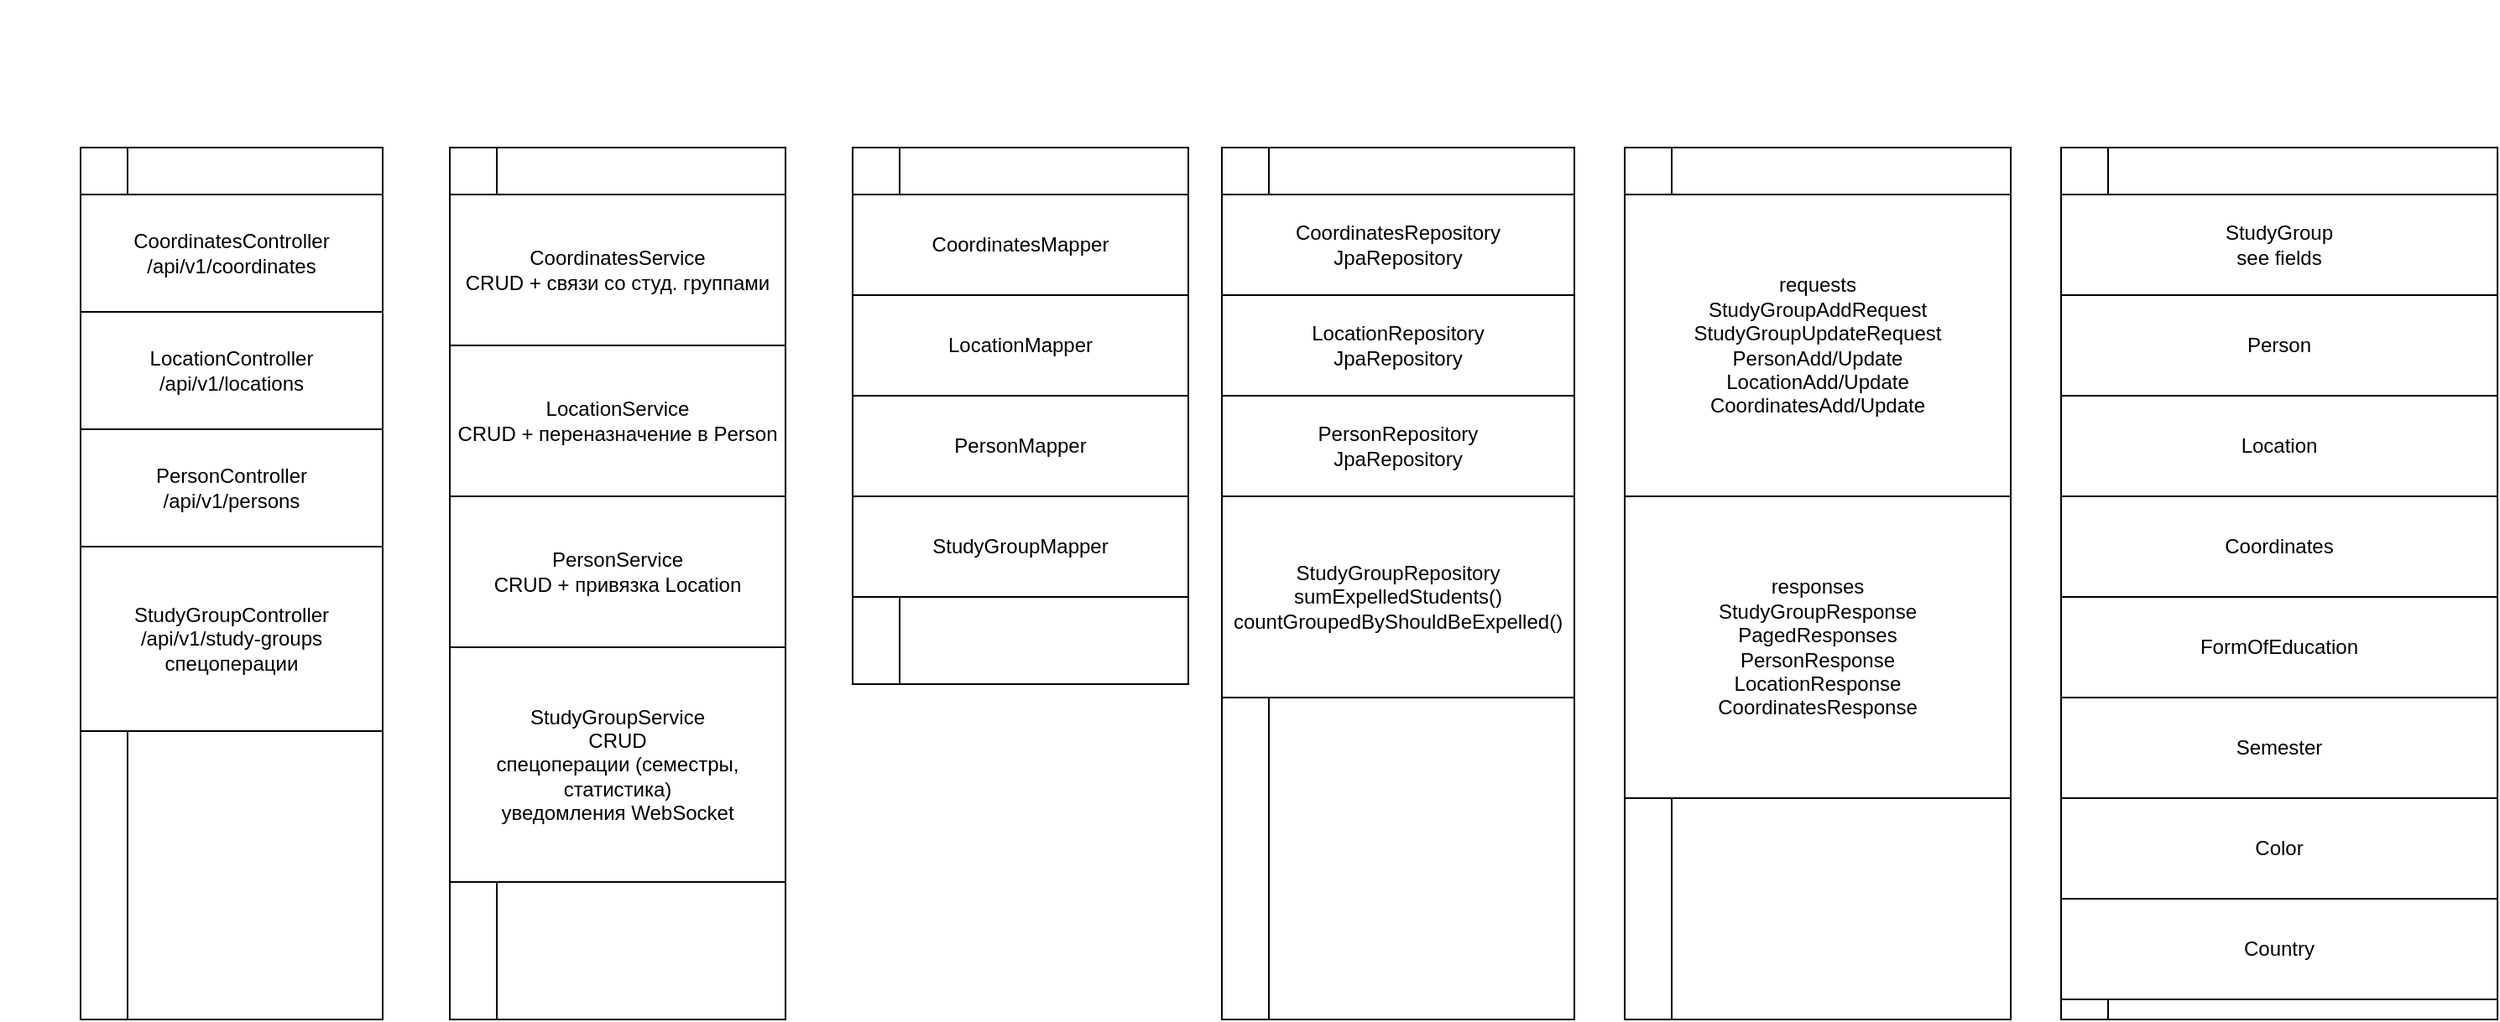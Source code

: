 <mxfile version="26.0.9">
  <diagram id="is-architecture" name="Layers">
    <mxGraphModel dx="1280" dy="720" grid="1" gridSize="10" guides="1" tooltips="1" connect="1" arrows="1" fold="1" page="1" pageScale="1" pageWidth="1600" pageHeight="1200" math="0" shadow="0">
      <root>
        <mxCell id="0" />
        <mxCell id="1" parent="0" />

        <!-- Controllers column -->
        <mxCell id="controllers" value="Controllers" style="swimlane;fontStyle=2;align=center;verticalAlign=top;horizontal=0;startSize=28;rounded=0;shadow=0;html=1;" parent="1" vertex="1">
          <mxGeometry x="40" y="80" width="180" height="520" as="geometry" />
        </mxCell>
        <mxCell id="CoordinatesController" value="CoordinatesController&lt;div&gt;/api/v1/coordinates&lt;/div&gt;" style="rounded=0;whiteSpace=wrap;html=1;" parent="controllers" vertex="1">
          <mxGeometry y="28" width="180" height="70" as="geometry" />
        </mxCell>
        <mxCell id="LocationController" value="LocationController&lt;div&gt;/api/v1/locations&lt;/div&gt;" style="rounded=0;whiteSpace=wrap;html=1;" parent="controllers" vertex="1">
          <mxGeometry y="98" width="180" height="70" as="geometry" />
        </mxCell>
        <mxCell id="PersonController" value="PersonController&lt;div&gt;/api/v1/persons&lt;/div&gt;" style="rounded=0;whiteSpace=wrap;html=1;" parent="controllers" vertex="1">
          <mxGeometry y="168" width="180" height="70" as="geometry" />
        </mxCell>
        <mxCell id="StudyGroupController" value="StudyGroupController&lt;div&gt;/api/v1/study-groups&lt;/div&gt;&lt;div&gt;спецоперации&lt;/div&gt;" style="rounded=0;whiteSpace=wrap;html=1;" parent="controllers" vertex="1">
          <mxGeometry y="238" width="180" height="110" as="geometry" />
        </mxCell>

        <!-- Services column -->
        <mxCell id="services" value="Services" style="swimlane;fontStyle=2;align=center;verticalAlign=top;horizontal=0;startSize=28;rounded=0;shadow=0;html=1;" parent="1" vertex="1">
          <mxGeometry x="260" y="80" width="200" height="520" as="geometry" />
        </mxCell>
        <mxCell id="CoordinatesService" value="CoordinatesService&lt;div&gt;CRUD + связи со студ. группами&lt;/div&gt;" style="rounded=0;whiteSpace=wrap;html=1;" parent="services" vertex="1">
          <mxGeometry y="28" width="200" height="90" as="geometry" />
        </mxCell>
        <mxCell id="LocationService" value="LocationService&lt;div&gt;CRUD + переназначение в Person&lt;/div&gt;" style="rounded=0;whiteSpace=wrap;html=1;" parent="services" vertex="1">
          <mxGeometry y="118" width="200" height="90" as="geometry" />
        </mxCell>
        <mxCell id="PersonService" value="PersonService&lt;div&gt;CRUD + привязка Location&lt;/div&gt;" style="rounded=0;whiteSpace=wrap;html=1;" parent="services" vertex="1">
          <mxGeometry y="208" width="200" height="90" as="geometry" />
        </mxCell>
        <mxCell id="StudyGroupService" value="StudyGroupService&lt;div&gt;CRUD&lt;/div&gt;&lt;div&gt;спецоперации (семестры, статистика)&lt;/div&gt;&lt;div&gt;уведомления WebSocket&lt;/div&gt;" style="rounded=0;whiteSpace=wrap;html=1;" parent="services" vertex="1">
          <mxGeometry y="298" width="200" height="140" as="geometry" />
        </mxCell>

        <!-- Mappers column -->
        <mxCell id="mappers" value="MapStruct mappers" style="swimlane;fontStyle=2;align=center;verticalAlign=top;horizontal=0;startSize=28;rounded=0;shadow=0;html=1;" parent="1" vertex="1">
          <mxGeometry x="500" y="80" width="200" height="320" as="geometry" />
        </mxCell>
        <mxCell id="CoordinatesMapper" value="CoordinatesMapper" style="rounded=0;whiteSpace=wrap;html=1;" parent="mappers" vertex="1">
          <mxGeometry y="28" width="200" height="60" as="geometry" />
        </mxCell>
        <mxCell id="LocationMapper" value="LocationMapper" style="rounded=0;whiteSpace=wrap;html=1;" parent="mappers" vertex="1">
          <mxGeometry y="88" width="200" height="60" as="geometry" />
        </mxCell>
        <mxCell id="PersonMapper" value="PersonMapper" style="rounded=0;whiteSpace=wrap;html=1;" parent="mappers" vertex="1">
          <mxGeometry y="148" width="200" height="60" as="geometry" />
        </mxCell>
        <mxCell id="StudyGroupMapper" value="StudyGroupMapper" style="rounded=0;whiteSpace=wrap;html=1;" parent="mappers" vertex="1">
          <mxGeometry y="208" width="200" height="60" as="geometry" />
        </mxCell>

        <!-- Repositories column -->
        <mxCell id="repositories" value="Repositories" style="swimlane;fontStyle=2;align=center;verticalAlign=top;horizontal=0;startSize=28;rounded=0;shadow=0;html=1;" parent="1" vertex="1">
          <mxGeometry x="720" y="80" width="210" height="520" as="geometry" />
        </mxCell>
        <mxCell id="CoordinatesRepository" value="CoordinatesRepository&lt;div&gt;JpaRepository&lt;/div&gt;" style="rounded=0;whiteSpace=wrap;html=1;" parent="repositories" vertex="1">
          <mxGeometry y="28" width="210" height="60" as="geometry" />
        </mxCell>
        <mxCell id="LocationRepository" value="LocationRepository&lt;div&gt;JpaRepository&lt;/div&gt;" style="rounded=0;whiteSpace=wrap;html=1;" parent="repositories" vertex="1">
          <mxGeometry y="88" width="210" height="60" as="geometry" />
        </mxCell>
        <mxCell id="PersonRepository" value="PersonRepository&lt;div&gt;JpaRepository&lt;/div&gt;" style="rounded=0;whiteSpace=wrap;html=1;" parent="repositories" vertex="1">
          <mxGeometry y="148" width="210" height="60" as="geometry" />
        </mxCell>
        <mxCell id="StudyGroupRepository" value="StudyGroupRepository&lt;div&gt;sumExpelledStudents()&lt;/div&gt;&lt;div&gt;countGroupedByShouldBeExpelled()&lt;/div&gt;" style="rounded=0;whiteSpace=wrap;html=1;" parent="repositories" vertex="1">
          <mxGeometry y="208" width="210" height="120" as="geometry" />
        </mxCell>

        <!-- DTO column -->
        <mxCell id="dtos" value="DTOs" style="swimlane;fontStyle=2;align=center;verticalAlign=top;horizontal=0;startSize=28;rounded=0;shadow=0;html=1;" parent="1" vertex="1">
          <mxGeometry x="960" y="80" width="230" height="520" as="geometry" />
        </mxCell>
        <mxCell id="RequestDTOs" value="requests&lt;div&gt;StudyGroupAddRequest&lt;/div&gt;&lt;div&gt;StudyGroupUpdateRequest&lt;/div&gt;&lt;div&gt;PersonAdd/Update&lt;/div&gt;&lt;div&gt;LocationAdd/Update&lt;/div&gt;&lt;div&gt;CoordinatesAdd/Update&lt;/div&gt;" style="rounded=0;whiteSpace=wrap;html=1;" parent="dtos" vertex="1">
          <mxGeometry y="28" width="230" height="180" as="geometry" />
        </mxCell>
        <mxCell id="ResponseDTOs" value="responses&lt;div&gt;StudyGroupResponse&lt;/div&gt;&lt;div&gt;PagedResponses&lt;/div&gt;&lt;div&gt;PersonResponse&lt;/div&gt;&lt;div&gt;LocationResponse&lt;/div&gt;&lt;div&gt;CoordinatesResponse&lt;/div&gt;" style="rounded=0;whiteSpace=wrap;html=1;" parent="dtos" vertex="1">
          <mxGeometry y="208" width="230" height="180" as="geometry" />
        </mxCell>

        <!-- Entities column -->
        <mxCell id="entities" value="Entities / Enums" style="swimlane;fontStyle=2;align=center;verticalAlign=top;horizontal=0;startSize=28;rounded=0;shadow=0;html=1;" parent="1" vertex="1">
          <mxGeometry x="1220" y="80" width="260" height="520" as="geometry" />
        </mxCell>
        <mxCell id="EntityStudyGroup" value="StudyGroup&lt;div&gt;see fields&lt;/div&gt;" style="rounded=0;whiteSpace=wrap;html=1;" parent="entities" vertex="1">
          <mxGeometry y="28" width="260" height="60" as="geometry" />
        </mxCell>
        <mxCell id="EntityPerson" value="Person" style="rounded=0;whiteSpace=wrap;html=1;" parent="entities" vertex="1">
          <mxGeometry y="88" width="260" height="60" as="geometry" />
        </mxCell>
        <mxCell id="EntityLocation" value="Location" style="rounded=0;whiteSpace=wrap;html=1;" parent="entities" vertex="1">
          <mxGeometry y="148" width="260" height="60" as="geometry" />
        </mxCell>
        <mxCell id="EntityCoordinates" value="Coordinates" style="rounded=0;whiteSpace=wrap;html=1;" parent="entities" vertex="1">
          <mxGeometry y="208" width="260" height="60" as="geometry" />
        </mxCell>
        <mxCell id="EnumFormOfEducation" value="FormOfEducation" style="rounded=0;whiteSpace=wrap;html=1;" parent="entities" vertex="1">
          <mxGeometry y="268" width="260" height="60" as="geometry" />
        </mxCell>
        <mxCell id="EnumSemester" value="Semester" style="rounded=0;whiteSpace=wrap;html=1;" parent="entities" vertex="1">
          <mxGeometry y="328" width="260" height="60" as="geometry" />
        </mxCell>
        <mxCell id="EnumColor" value="Color" style="rounded=0;whiteSpace=wrap;html=1;" parent="entities" vertex="1">
          <mxGeometry y="388" width="260" height="60" as="geometry" />
        </mxCell>
        <mxCell id="EnumCountry" value="Country" style="rounded=0;whiteSpace=wrap;html=1;" parent="entities" vertex="1">
          <mxGeometry y="448" width="260" height="60" as="geometry" />
        </mxCell>

        <!-- Edges between layers -->
        <mxCell id="edge-ctrl-coords" style="endArrow=block;endFill=1;" parent="1" source="CoordinatesController" target="CoordinatesService" edge="1" />
        <mxCell id="edge-ctrl-location" style="endArrow=block;endFill=1;" parent="1" source="LocationController" target="LocationService" edge="1" />
        <mxCell id="edge-ctrl-person" style="endArrow=block;endFill=1;" parent="1" source="PersonController" target="PersonService" edge="1" />
        <mxCell id="edge-ctrl-study" style="endArrow=block;endFill=1;" parent="1" source="StudyGroupController" target="StudyGroupService" edge="1" />

        <mxCell id="edge-svc-coords-mapper" style="endArrow=open;dashed=1;" parent="1" source="CoordinatesService" target="CoordinatesMapper" edge="1" />
        <mxCell id="edge-svc-location-mapper" style="endArrow=open;dashed=1;" parent="1" source="LocationService" target="LocationMapper" edge="1" />
        <mxCell id="edge-svc-person-mapper" style="endArrow=open;dashed=1;" parent="1" source="PersonService" target="PersonMapper" edge="1" />
        <mxCell id="edge-svc-study-mapper" style="endArrow=open;dashed=1;" parent="1" source="StudyGroupService" target="StudyGroupMapper" edge="1" />

        <mxCell id="edge-svc-coords-repo" style="endArrow=block;endFill=1;" parent="1" source="CoordinatesService" target="CoordinatesRepository" edge="1" />
        <mxCell id="edge-svc-location-repo" style="endArrow=block;endFill=1;" parent="1" source="LocationService" target="LocationRepository" edge="1" />
        <mxCell id="edge-svc-person-repo" style="endArrow=block;endFill=1;" parent="1" source="PersonService" target="PersonRepository" edge="1" />
        <mxCell id="edge-svc-study-repo" style="endArrow=block;endFill=1;" parent="1" source="StudyGroupService" target="StudyGroupRepository" edge="1" />

        <mxCell id="edge-mapper-dto" style="endArrow=open;dashed=1;" parent="1" source="StudyGroupMapper" target="ResponseDTOs" edge="1" />
        <mxCell id="edge-dto-entity" style="endArrow=open;dashed=1;" parent="1" source="ResponseDTOs" target="EntityStudyGroup" edge="1" />
        <mxCell id="edge-req-entity" style="endArrow=open;dashed=1;" parent="1" source="RequestDTOs" target="EntityStudyGroup" edge="1" />
        <mxCell id="edge-study-entities" style="endArrow=open;dashed=1;" parent="1" source="EntityStudyGroup" target="EntityCoordinates" edge="1" />
        <mxCell id="edge-person-location" style="endArrow=open;dashed=1;" parent="1" source="EntityPerson" target="EntityLocation" edge="1" />
      </root>
    </mxGraphModel>
  </diagram>
</mxfile>
